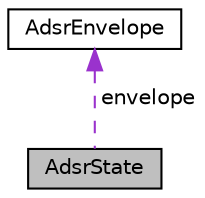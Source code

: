digraph "AdsrState"
{
 // LATEX_PDF_SIZE
  edge [fontname="Helvetica",fontsize="10",labelfontname="Helvetica",labelfontsize="10"];
  node [fontname="Helvetica",fontsize="10",shape=record];
  Node1 [label="AdsrState",height=0.2,width=0.4,color="black", fillcolor="grey75", style="filled", fontcolor="black",tooltip=" "];
  Node2 -> Node1 [dir="back",color="darkorchid3",fontsize="10",style="dashed",label=" envelope" ,fontname="Helvetica"];
  Node2 [label="AdsrEnvelope",height=0.2,width=0.4,color="black", fillcolor="white", style="filled",URL="$dd/d28/structAdsrEnvelope.html",tooltip=" "];
}
